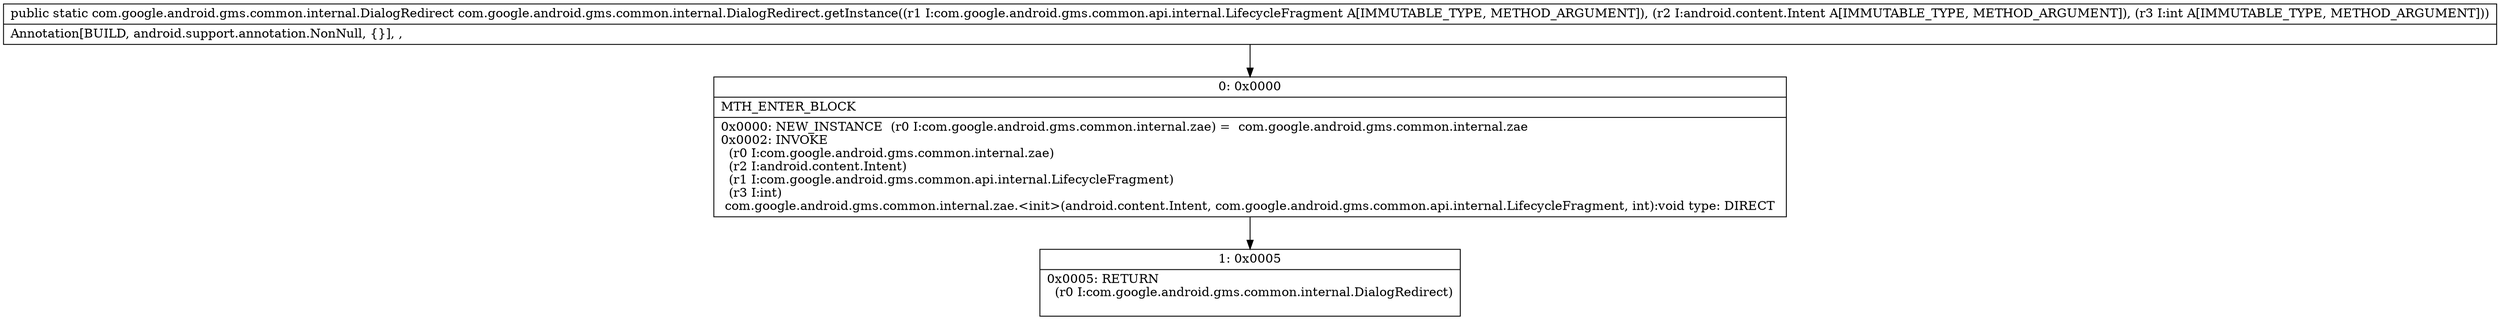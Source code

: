 digraph "CFG forcom.google.android.gms.common.internal.DialogRedirect.getInstance(Lcom\/google\/android\/gms\/common\/api\/internal\/LifecycleFragment;Landroid\/content\/Intent;I)Lcom\/google\/android\/gms\/common\/internal\/DialogRedirect;" {
Node_0 [shape=record,label="{0\:\ 0x0000|MTH_ENTER_BLOCK\l|0x0000: NEW_INSTANCE  (r0 I:com.google.android.gms.common.internal.zae) =  com.google.android.gms.common.internal.zae \l0x0002: INVOKE  \l  (r0 I:com.google.android.gms.common.internal.zae)\l  (r2 I:android.content.Intent)\l  (r1 I:com.google.android.gms.common.api.internal.LifecycleFragment)\l  (r3 I:int)\l com.google.android.gms.common.internal.zae.\<init\>(android.content.Intent, com.google.android.gms.common.api.internal.LifecycleFragment, int):void type: DIRECT \l}"];
Node_1 [shape=record,label="{1\:\ 0x0005|0x0005: RETURN  \l  (r0 I:com.google.android.gms.common.internal.DialogRedirect)\l \l}"];
MethodNode[shape=record,label="{public static com.google.android.gms.common.internal.DialogRedirect com.google.android.gms.common.internal.DialogRedirect.getInstance((r1 I:com.google.android.gms.common.api.internal.LifecycleFragment A[IMMUTABLE_TYPE, METHOD_ARGUMENT]), (r2 I:android.content.Intent A[IMMUTABLE_TYPE, METHOD_ARGUMENT]), (r3 I:int A[IMMUTABLE_TYPE, METHOD_ARGUMENT]))  | Annotation[BUILD, android.support.annotation.NonNull, \{\}], , \l}"];
MethodNode -> Node_0;
Node_0 -> Node_1;
}

